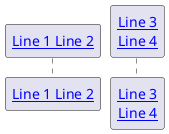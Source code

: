 {
  "sha1": "2jdkkojjwxp6a91l8lk8vqfjk9tjsr2",
  "insertion": {
    "when": "2024-05-30T20:48:20.018Z",
    "user": "plantuml@gmail.com"
  }
}
@startuml
participant "[[http://www.address.com Line 1 Line 2]]" as MyComponent1
participant "[[http://www.address.com Line 3\nLine 4]]" as MyComponent2
@enduml
